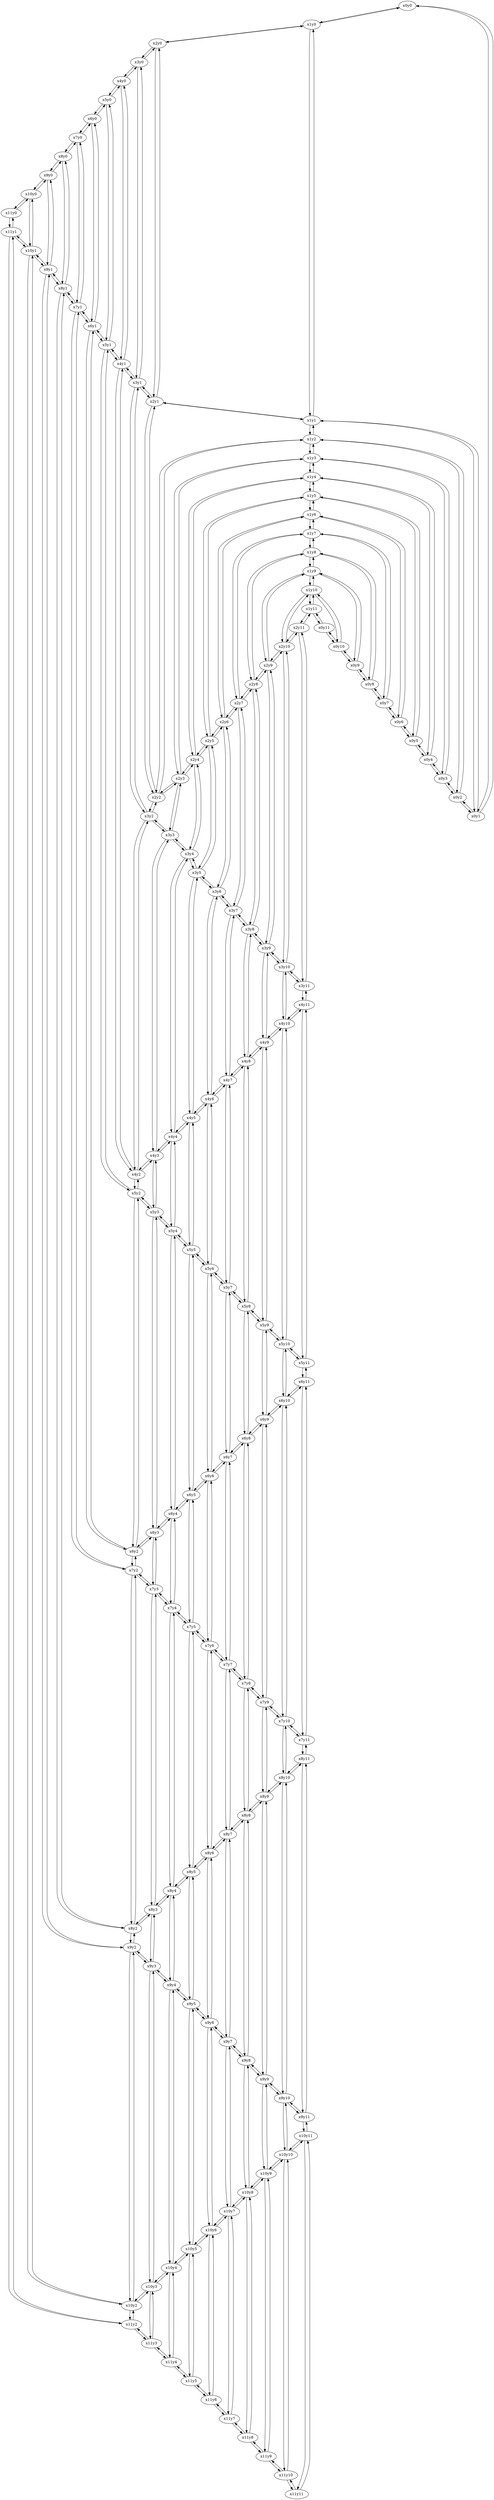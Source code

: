 digraph G 
 {0[label =x0y0];
1[label =x1y0];
2[label =x0y1];
3[label =x1y1];
4[label =x2y0];
5[label =x2y1];
6[label =x3y0];
7[label =x3y1];
8[label =x4y0];
9[label =x4y1];
10[label =x5y0];
11[label =x5y1];
12[label =x6y0];
13[label =x6y1];
14[label =x7y0];
15[label =x7y1];
16[label =x8y0];
17[label =x8y1];
18[label =x9y0];
19[label =x9y1];
20[label =x10y0];
21[label =x10y1];
22[label =x11y0];
23[label =x11y1];
24[label =x0y2];
25[label=x1y2];
26[label=x2y2];
27[label=x3y2];
28[label=x4y2];
29[label=x5y2];
30[label=x6y2];
31[label=x7y2];
32[label=x8y2];
33[label=x9y2];
34[label=x10y2];
35[label=x11y2];
36[label =x0y3];
37[label=x1y3];
38[label=x2y3];
39[label=x3y3];
40[label=x4y3];
41[label=x5y3];
42[label=x6y3];
43[label=x7y3];
44[label=x8y3];
45[label=x9y3];
46[label=x10y3];
47[label=x11y3];
48[label =x0y4];
49[label=x1y4];
50[label=x2y4];
51[label=x3y4];
52[label=x4y4];
53[label=x5y4];
54[label=x6y4];
55[label=x7y4];
56[label=x8y4];
57[label=x9y4];
58[label=x10y4];
59[label=x11y4];
60[label =x0y5];
61[label=x1y5];
62[label=x2y5];
63[label=x3y5];
64[label=x4y5];
65[label=x5y5];
66[label=x6y5];
67[label=x7y5];
68[label=x8y5];
69[label=x9y5];
70[label=x10y5];
71[label=x11y5];
72[label =x0y6];
73[label=x1y6];
74[label=x2y6];
75[label=x3y6];
76[label=x4y6];
77[label=x5y6];
78[label=x6y6];
79[label=x7y6];
80[label=x8y6];
81[label=x9y6];
82[label=x10y6];
83[label=x11y6];
84[label =x0y7];
85[label=x1y7];
86[label=x2y7];
87[label=x3y7];
88[label=x4y7];
89[label=x5y7];
90[label=x6y7];
91[label=x7y7];
92[label=x8y7];
93[label=x9y7];
94[label=x10y7];
95[label=x11y7];
96[label =x0y8];
97[label=x1y8];
98[label=x2y8];
99[label=x3y8];
100[label=x4y8];
101[label=x5y8];
102[label=x6y8];
103[label=x7y8];
104[label=x8y8];
105[label=x9y8];
106[label=x10y8];
107[label=x11y8];
108[label =x0y9];
109[label=x1y9];
110[label=x2y9];
111[label=x3y9];
112[label=x4y9];
113[label=x5y9];
114[label=x6y9];
115[label=x7y9];
116[label=x8y9];
117[label=x9y9];
118[label=x10y9];
119[label=x11y9];
120[label =x0y10];
121[label=x1y10];
122[label=x2y10];
123[label=x3y10];
124[label=x4y10];
125[label=x5y10];
126[label=x6y10];
127[label=x7y10];
128[label=x8y10];
129[label=x9y10];
130[label=x10y10];
131[label=x11y10];
132[label =x0y11];
133[label=x1y11];
134[label=x2y11];
135[label=x3y11];
136[label=x4y11];
137[label=x5y11];
138[label=x6y11];
139[label=x7y11];
140[label=x8y11];
141[label=x9y11];
142[label=x10y11];
143[label=x11y11];
0->1;
1->0;
0->2;
2->0;
1->3;
3->1
1->4;
4->1;
4->5;
5->4
4->6;
6->4;
6->7;
7->6
6->8;
8->6;
8->9;
9->8
8->10;
10->8;
10->11;
11->10
10->12;
12->10;
12->13;
13->12
12->14;
14->12;
14->15;
15->14
14->16;
16->14;
16->17;
17->16
16->18;
18->16;
18->19;
19->18
18->20;
20->18;
20->21;
21->20
20->22;
22->20;
22->23;
23->22;
2->24;
24->2;
2->3;
3->2;
3->25;
25->3;
3->5;
5->3;
5->26;
26->5;
5->7;
7->5;
7->27;
27->7;
7->9;
9->7;
9->28;
28->9;
9->11;
11->9;
11->29;
29->11;
11->13;
13->11;
13->30;
30->13;
13->15;
15->13;
15->31;
31->15;
15->17;
17->15;
17->32;
32->17;
17->19;
19->17;
19->33;
33->19;
19->21;
21->19;
21->34;
34->21;
21->23;
23->21;
23->35;
35->23;
24->36;
36->24;
24->25;
25->24;
25->37;
37->25;
25->26;
26->25;
26->38;
38->26;
26->27;
27->26;
27->39;
39->27;
27->28;
28->27;
28->40;
40->28;
28->29;
29->28;
29->41;
41->29;
29->30;
30->29;
30->42;
42->30;
30->31;
31->30;
31->43;
43->31;
31->32;
32->31;
32->44;
44->32;
32->33;
33->32;
33->45;
45->33;
33->34;
34->33;
34->46;
46->34;
34->35;
35->34;
35->47;
47->35;
36->48;
48->36;
36->37;
37->36;
37->49;
49->37;
37->38;
38->37;
38->50;
50->38;
38->39;
39->38;
39->51;
51->39;
39->40;
40->39;
40->52;
52->40;
40->41;
41->40;
41->53;
53->41;
41->42;
42->41;
42->54;
54->42;
42->43;
43->42;
43->55;
55->43;
43->44;
44->43;
44->56;
56->44;
44->45;
45->44;
45->57;
57->45;
45->46;
46->45;
46->58;
58->46;
46->47;
47->46;
47->59;
59->47;
48->60;
60->48;
48->49;
49->48;
49->61;
61->49;
49->50;
50->49;
50->62;
62->50;
50->51;
51->50;
51->63;
63->51;
51->52;
52->51;
52->64;
64->52;
52->53;
53->52;
53->65;
65->53;
53->54;
54->53;
54->66;
66->54;
54->55;
55->54;
55->67;
67->55;
55->56;
56->55;
56->68;
68->56;
56->57;
57->56;
57->69;
69->57;
57->58;
58->57;
58->70;
70->58;
58->59;
59->58;
59->71;
71->59;
60->72;
72->60;
60->61;
61->60;
61->73;
73->61;
61->62;
62->61;
62->74;
74->62;
62->63;
63->62;
63->75;
75->63;
63->64;
64->63;
64->76;
76->64;
64->65;
65->64;
65->77;
77->65;
65->66;
66->65;
66->78;
78->66;
66->67;
67->66;
67->79;
79->67;
67->68;
68->67;
68->80;
80->68;
68->69;
69->68;
69->81;
81->69;
69->70;
70->69;
70->82;
82->70;
70->71;
71->70;
71->83;
83->71;
72->84;
84->72;
72->73;
73->72;
73->85;
85->73;
73->74;
74->73;
74->86;
86->74;
74->75;
75->74;
75->87;
87->75;
75->76;
76->75;
76->88;
88->76;
76->77;
77->76;
77->89;
89->77;
77->78;
78->77;
78->90;
90->78;
78->79;
79->78;
79->91;
91->79;
79->80;
80->79;
80->92;
92->80;
80->81;
81->80;
81->93;
93->81;
81->82;
82->81;
82->94;
94->82;
82->83;
83->82;
83->95;
95->83;
84->96;
96->84;
84->85;
85->84;
85->97;
97->85;
85->86;
86->85;
86->98;
98->86;
86->87;
87->86;
87->99;
99->87;
87->88;
88->87;
88->100;
100->88;
88->89;
89->88;
89->101;
101->89;
89->90;
90->89;
90->102;
102->90;
90->91;
91->90;
91->103;
103->91;
91->92;
92->91;
92->104;
104->92;
92->93;
93->92;
93->105;
105->93;
93->94;
94->93;
94->106;
106->94;
94->95;
95->94;
95->107;
107->95;
96->108;
108->96;
96->97;
97->96;
97->109;
109->97;
97->98;
98->97;
98->110;
110->98;
98->99;
99->98;
99->111;
111->99;
99->100;
100->99;
100->112;
112->100;
100->101;
101->100;
101->113;
113->101;
101->102;
102->101;
102->114;
114->102;
102->103;
103->102;
103->115;
115->103;
103->104;
104->103;
104->116;
116->104;
104->105;
105->104;
105->117;
117->105;
105->106;
106->105;
106->118;
118->106;
106->107;
107->106;
107->119;
119->107;
108->120;
120->108;
108->109;
109->108;
109->121;
121->109;
109->110;
110->109;
110->122;
122->110;
110->111;
111->110;
111->123;
123->111;
111->112;
112->111;
112->124;
124->112;
112->113;
113->112;
113->125;
125->113;
113->114;
114->113;
114->126;
126->114;
114->115;
115->114;
115->127;
127->115;
115->116;
116->115;
116->128;
128->116;
116->117;
117->116;
117->129;
129->117;
117->118;
118->117;
118->130;
130->118;
118->119;
119->118;
119->131;
131->119;
120->132;
132->120;
120->121;
121->120;
121->133;
133->121;
121->122;
122->121;
122->134;
134->122;
122->123;
123->122;
123->135;
135->123;
123->124;
124->123;
124->136;
136->124;
124->125;
125->124;
125->137;
137->125;
125->126;
126->125;
126->138;
138->126;
126->127;
127->126;
127->139;
139->127;
127->128;
128->127;
128->140;
140->128;
128->129;
129->128;
129->141;
141->129;
129->130;
130->129;
130->142;
142->130;
130->131;
131->130;
131->143;
143->131;
132->133;
133->132;
133->134;
134->133;
134->135;
135->134;
135->136;
136->135;
136->137;
137->136;
137->138;
138->137;
138->139;
139->138;
139->140;
140->139;
140->141;
141->140;
141->142;
142->141;
142->143;
143->142;
}